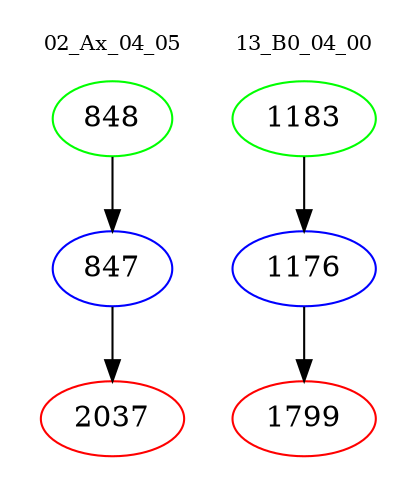 digraph{
subgraph cluster_0 {
color = white
label = "02_Ax_04_05";
fontsize=10;
T0_848 [label="848", color="green"]
T0_848 -> T0_847 [color="black"]
T0_847 [label="847", color="blue"]
T0_847 -> T0_2037 [color="black"]
T0_2037 [label="2037", color="red"]
}
subgraph cluster_1 {
color = white
label = "13_B0_04_00";
fontsize=10;
T1_1183 [label="1183", color="green"]
T1_1183 -> T1_1176 [color="black"]
T1_1176 [label="1176", color="blue"]
T1_1176 -> T1_1799 [color="black"]
T1_1799 [label="1799", color="red"]
}
}
